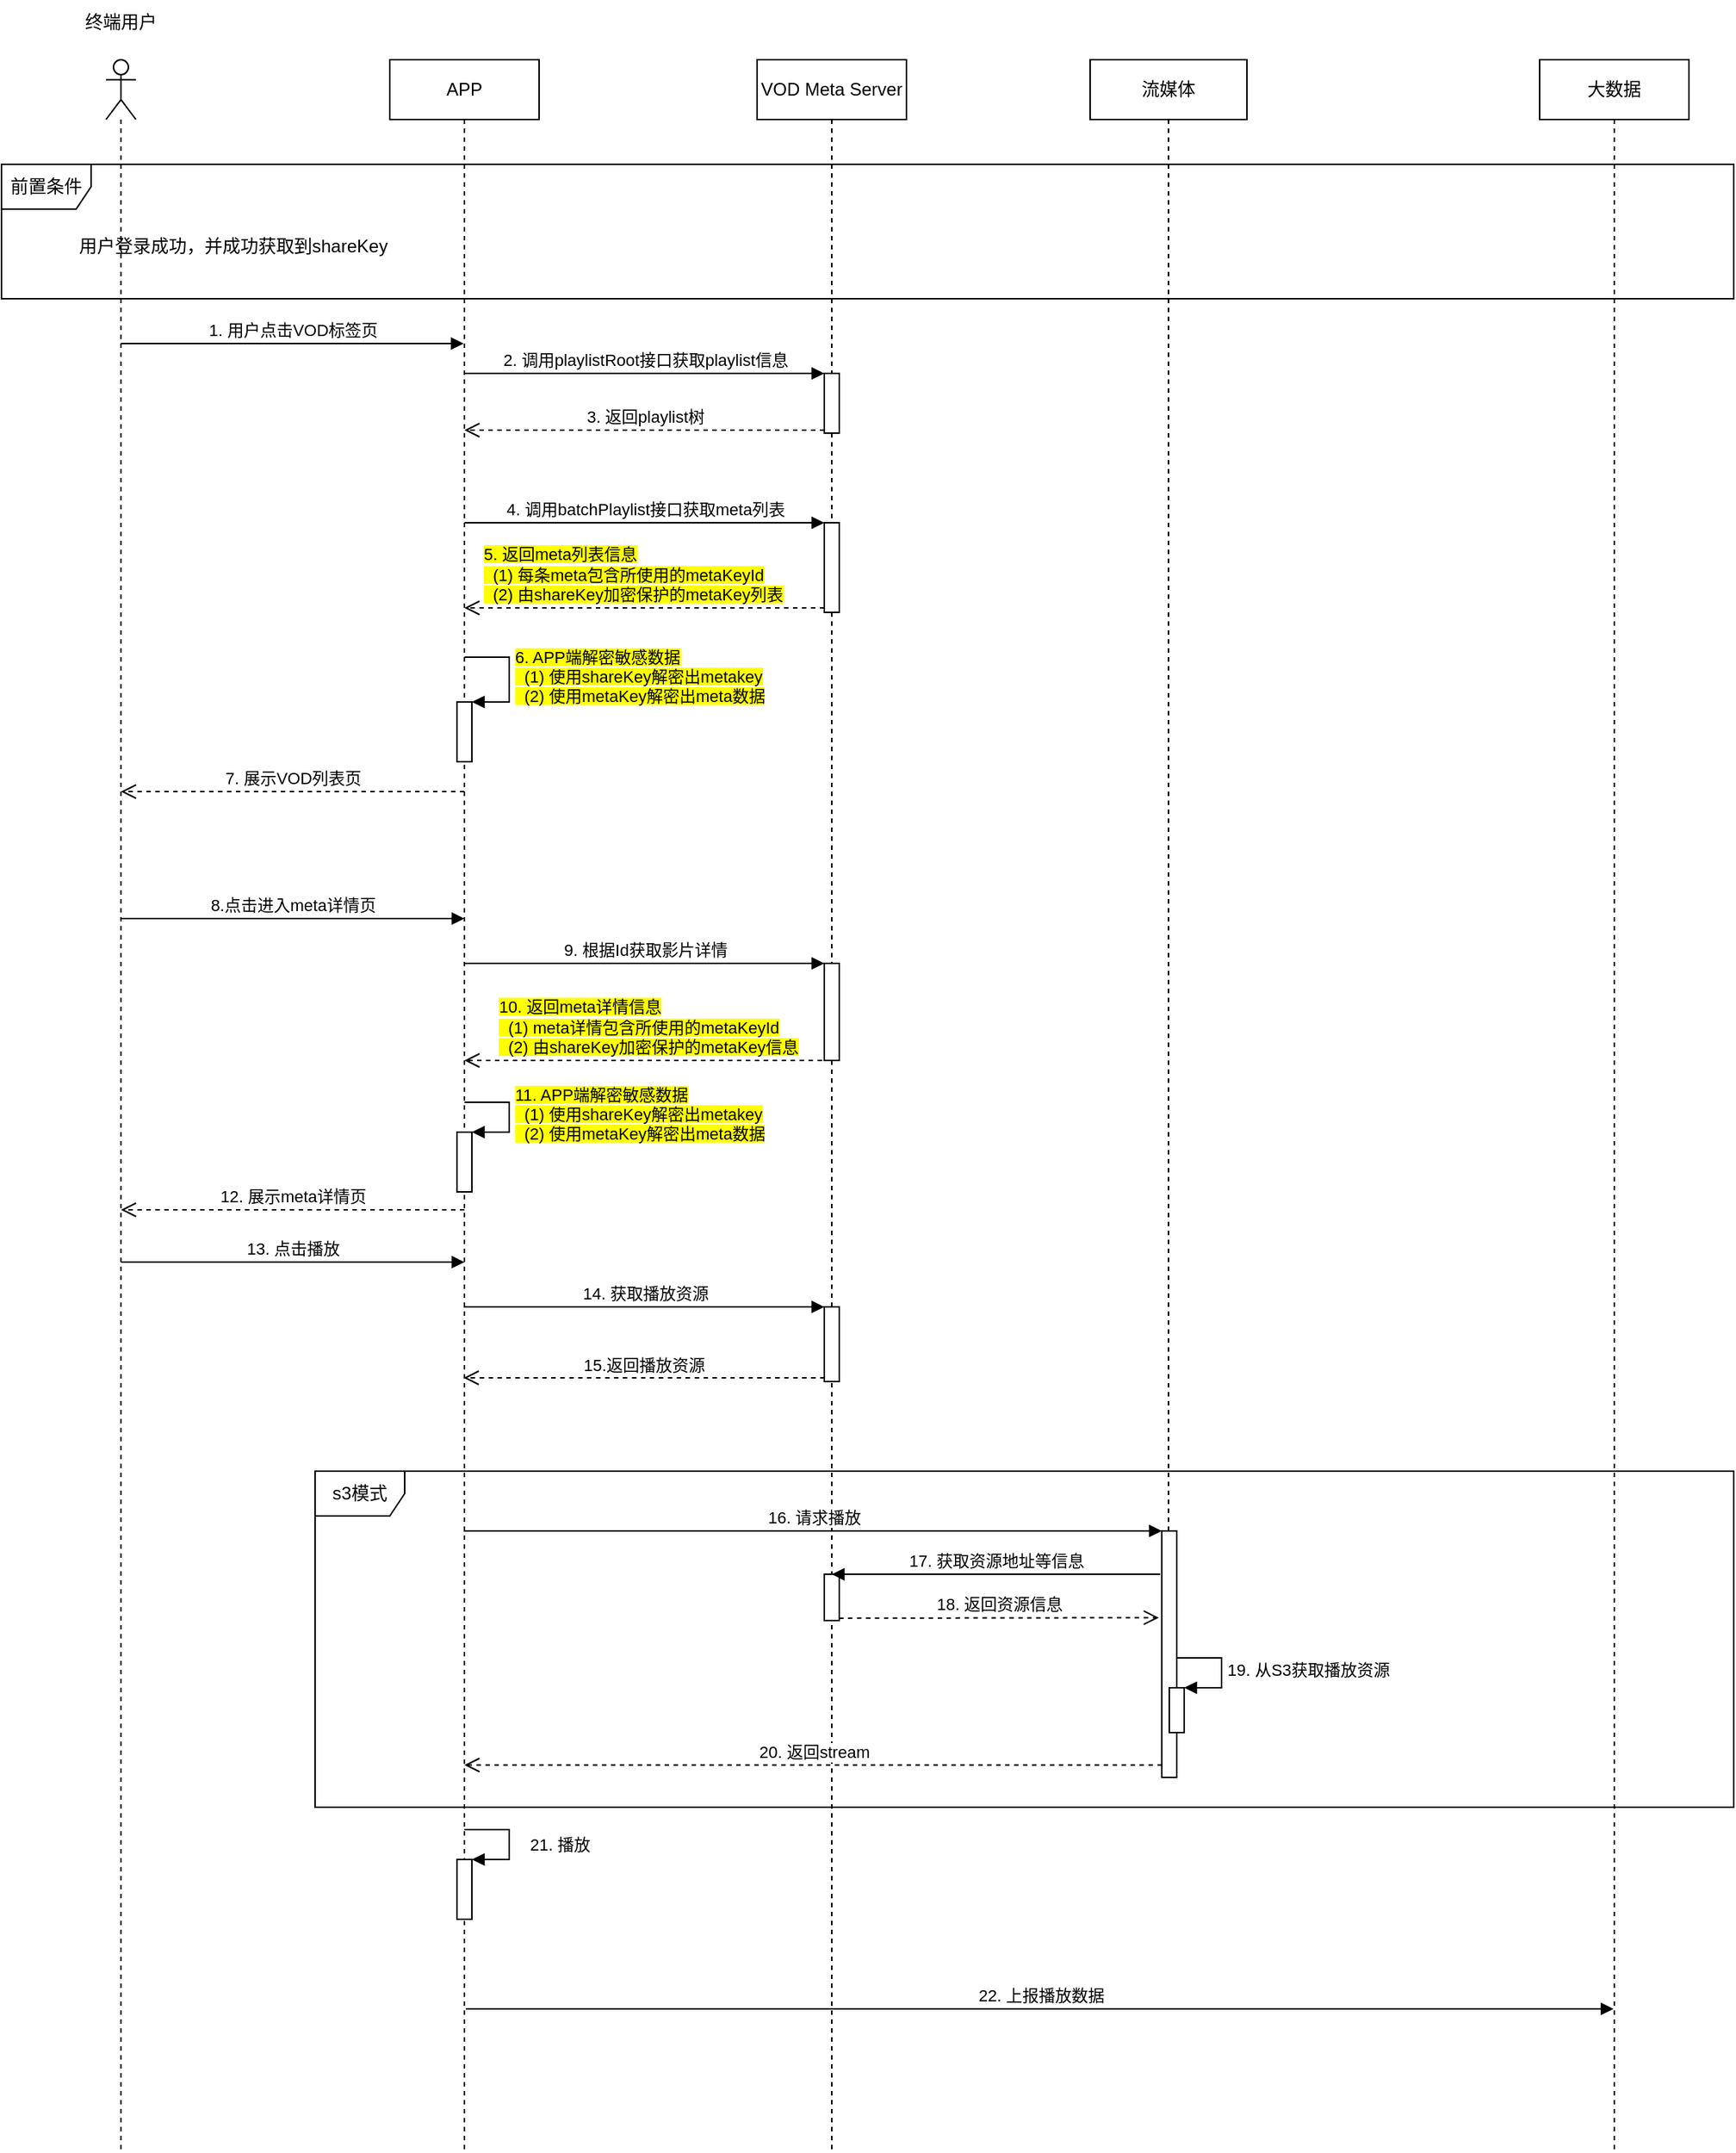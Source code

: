 <mxfile version="20.3.3" type="github">
  <diagram id="DWNHWwYdhY_TpBj45JCR" name="VOD-APP">
    <mxGraphModel dx="1422" dy="771" grid="1" gridSize="10" guides="1" tooltips="1" connect="1" arrows="1" fold="1" page="1" pageScale="1" pageWidth="1827" pageHeight="1569" math="0" shadow="0">
      <root>
        <mxCell id="0" />
        <mxCell id="1" parent="0" />
        <mxCell id="w6PQZcsBQY26OfxpyrA7-1" value="s3模式" style="shape=umlFrame;whiteSpace=wrap;html=1;" vertex="1" parent="1">
          <mxGeometry x="430" y="1035" width="950" height="225" as="geometry" />
        </mxCell>
        <mxCell id="w6PQZcsBQY26OfxpyrA7-2" value="APP" style="shape=umlLifeline;perimeter=lifelinePerimeter;whiteSpace=wrap;html=1;container=1;collapsible=0;recursiveResize=0;outlineConnect=0;" vertex="1" parent="1">
          <mxGeometry x="480" y="90" width="100" height="1400" as="geometry" />
        </mxCell>
        <mxCell id="w6PQZcsBQY26OfxpyrA7-3" value="8.点击进入meta详情页" style="html=1;verticalAlign=bottom;endArrow=block;labelBackgroundColor=#FFFFFF;curved=1;" edge="1" parent="w6PQZcsBQY26OfxpyrA7-2" source="w6PQZcsBQY26OfxpyrA7-29">
          <mxGeometry width="80" relative="1" as="geometry">
            <mxPoint x="-50" y="575" as="sourcePoint" />
            <mxPoint x="50" y="575" as="targetPoint" />
          </mxGeometry>
        </mxCell>
        <mxCell id="w6PQZcsBQY26OfxpyrA7-4" value="" style="html=1;points=[];perimeter=orthogonalPerimeter;" vertex="1" parent="w6PQZcsBQY26OfxpyrA7-2">
          <mxGeometry x="45" y="718" width="10" height="40" as="geometry" />
        </mxCell>
        <mxCell id="w6PQZcsBQY26OfxpyrA7-5" value="&lt;span style=&quot;background-color: rgb(255, 255, 0);&quot;&gt;11. APP端解密敏感数据&lt;br&gt;&amp;nbsp; (1) 使用shareKey解密出metakey&lt;br&gt;&amp;nbsp; (2) 使用metaKey解密出meta数据&lt;/span&gt;" style="edgeStyle=orthogonalEdgeStyle;html=1;align=left;spacingLeft=2;endArrow=block;rounded=0;entryX=1;entryY=0;labelBackgroundColor=#FFFFFF;" edge="1" parent="w6PQZcsBQY26OfxpyrA7-2" target="w6PQZcsBQY26OfxpyrA7-4">
          <mxGeometry relative="1" as="geometry">
            <mxPoint x="50" y="698" as="sourcePoint" />
            <Array as="points">
              <mxPoint x="80" y="698" />
            </Array>
          </mxGeometry>
        </mxCell>
        <mxCell id="w6PQZcsBQY26OfxpyrA7-6" value="" style="html=1;points=[];perimeter=orthogonalPerimeter;" vertex="1" parent="w6PQZcsBQY26OfxpyrA7-2">
          <mxGeometry x="45" y="1205" width="10" height="40" as="geometry" />
        </mxCell>
        <mxCell id="w6PQZcsBQY26OfxpyrA7-7" value="21. 播放" style="edgeStyle=orthogonalEdgeStyle;html=1;align=left;spacingLeft=2;endArrow=block;rounded=0;entryX=1;entryY=0;labelBackgroundColor=#FFFFFF;" edge="1" parent="w6PQZcsBQY26OfxpyrA7-2" target="w6PQZcsBQY26OfxpyrA7-6">
          <mxGeometry x="0.067" y="10" relative="1" as="geometry">
            <mxPoint x="50" y="1185" as="sourcePoint" />
            <Array as="points">
              <mxPoint x="80" y="1185" />
            </Array>
            <mxPoint as="offset" />
          </mxGeometry>
        </mxCell>
        <mxCell id="w6PQZcsBQY26OfxpyrA7-8" value="22. 上报播放数据" style="html=1;verticalAlign=bottom;endArrow=block;labelBackgroundColor=#FFFFFF;curved=1;" edge="1" parent="w6PQZcsBQY26OfxpyrA7-2">
          <mxGeometry width="80" relative="1" as="geometry">
            <mxPoint x="51" y="1305" as="sourcePoint" />
            <mxPoint x="819.5" y="1305" as="targetPoint" />
          </mxGeometry>
        </mxCell>
        <mxCell id="w6PQZcsBQY26OfxpyrA7-56" value="" style="html=1;points=[];perimeter=orthogonalPerimeter;" vertex="1" parent="w6PQZcsBQY26OfxpyrA7-2">
          <mxGeometry x="45" y="430" width="10" height="40" as="geometry" />
        </mxCell>
        <mxCell id="w6PQZcsBQY26OfxpyrA7-57" value="&lt;span style=&quot;background-color: rgb(255, 255, 0);&quot;&gt;6. APP端解密敏感数据&lt;br&gt;&amp;nbsp; (1) 使用shareKey解密出metakey&lt;br&gt;&amp;nbsp; (2) 使用metaKey解密出meta数据&lt;/span&gt;" style="edgeStyle=orthogonalEdgeStyle;html=1;align=left;spacingLeft=2;endArrow=block;rounded=0;entryX=1;entryY=0;" edge="1" target="w6PQZcsBQY26OfxpyrA7-56" parent="w6PQZcsBQY26OfxpyrA7-2">
          <mxGeometry relative="1" as="geometry">
            <mxPoint x="50" y="400" as="sourcePoint" />
            <Array as="points">
              <mxPoint x="80" y="400" />
              <mxPoint x="80" y="430" />
            </Array>
          </mxGeometry>
        </mxCell>
        <mxCell id="w6PQZcsBQY26OfxpyrA7-9" value="VOD Meta Server" style="shape=umlLifeline;perimeter=lifelinePerimeter;whiteSpace=wrap;html=1;container=1;collapsible=0;recursiveResize=0;outlineConnect=0;" vertex="1" parent="1">
          <mxGeometry x="726" y="90" width="100" height="1400" as="geometry" />
        </mxCell>
        <mxCell id="w6PQZcsBQY26OfxpyrA7-10" value="" style="html=1;points=[];perimeter=orthogonalPerimeter;" vertex="1" parent="w6PQZcsBQY26OfxpyrA7-9">
          <mxGeometry x="45" y="605" width="10" height="65" as="geometry" />
        </mxCell>
        <mxCell id="w6PQZcsBQY26OfxpyrA7-11" value="" style="html=1;points=[];perimeter=orthogonalPerimeter;" vertex="1" parent="w6PQZcsBQY26OfxpyrA7-9">
          <mxGeometry x="45" y="835" width="10" height="50" as="geometry" />
        </mxCell>
        <mxCell id="w6PQZcsBQY26OfxpyrA7-12" value="" style="html=1;points=[];perimeter=orthogonalPerimeter;" vertex="1" parent="w6PQZcsBQY26OfxpyrA7-9">
          <mxGeometry x="45" y="1014" width="10" height="31" as="geometry" />
        </mxCell>
        <mxCell id="w6PQZcsBQY26OfxpyrA7-42" value="" style="html=1;points=[];perimeter=orthogonalPerimeter;" vertex="1" parent="w6PQZcsBQY26OfxpyrA7-9">
          <mxGeometry x="45" y="210" width="10" height="40" as="geometry" />
        </mxCell>
        <mxCell id="w6PQZcsBQY26OfxpyrA7-51" value="" style="html=1;points=[];perimeter=orthogonalPerimeter;" vertex="1" parent="w6PQZcsBQY26OfxpyrA7-9">
          <mxGeometry x="45" y="310" width="10" height="60" as="geometry" />
        </mxCell>
        <mxCell id="w6PQZcsBQY26OfxpyrA7-13" value="流媒体" style="shape=umlLifeline;perimeter=lifelinePerimeter;whiteSpace=wrap;html=1;container=1;collapsible=0;recursiveResize=0;outlineConnect=0;" vertex="1" parent="1">
          <mxGeometry x="949" y="90" width="105" height="1150" as="geometry" />
        </mxCell>
        <mxCell id="w6PQZcsBQY26OfxpyrA7-14" value="" style="html=1;points=[];perimeter=orthogonalPerimeter;" vertex="1" parent="w6PQZcsBQY26OfxpyrA7-13">
          <mxGeometry x="48" y="985" width="10" height="165" as="geometry" />
        </mxCell>
        <mxCell id="w6PQZcsBQY26OfxpyrA7-16" value="前置条件" style="shape=umlFrame;whiteSpace=wrap;html=1;" vertex="1" parent="1">
          <mxGeometry x="220" y="160" width="1160" height="90" as="geometry" />
        </mxCell>
        <mxCell id="w6PQZcsBQY26OfxpyrA7-18" value="9. 根据Id获取影片详情" style="html=1;verticalAlign=bottom;endArrow=block;entryX=0;entryY=0;labelBackgroundColor=#FFFFFF;curved=1;" edge="1" parent="1" target="w6PQZcsBQY26OfxpyrA7-10">
          <mxGeometry relative="1" as="geometry">
            <mxPoint x="529.5" y="695" as="sourcePoint" />
          </mxGeometry>
        </mxCell>
        <mxCell id="w6PQZcsBQY26OfxpyrA7-19" value="&lt;div style=&quot;text-align: left;&quot;&gt;&lt;span style=&quot;background-color: rgb(255, 255, 0);&quot;&gt;10. 返回meta详情信息&lt;/span&gt;&lt;/div&gt;&lt;div style=&quot;text-align: left;&quot;&gt;&lt;span style=&quot;background-color: rgb(255, 255, 0);&quot;&gt;&amp;nbsp; (1) meta详情包含所使用的metaKeyId&lt;/span&gt;&lt;/div&gt;&lt;div style=&quot;text-align: left;&quot;&gt;&lt;span style=&quot;background-color: rgb(255, 255, 0);&quot;&gt;&amp;nbsp; (2) 由shareKey加密保护的metaKey信息&lt;/span&gt;&lt;/div&gt;" style="html=1;verticalAlign=bottom;endArrow=open;dashed=1;endSize=8;labelBackgroundColor=#FFFFFF;curved=1;" edge="1" parent="1" source="w6PQZcsBQY26OfxpyrA7-9" target="w6PQZcsBQY26OfxpyrA7-2">
          <mxGeometry relative="1" as="geometry">
            <mxPoint x="529.5" y="745" as="targetPoint" />
            <mxPoint x="759.5" y="745" as="sourcePoint" />
            <Array as="points">
              <mxPoint x="650" y="760" />
            </Array>
          </mxGeometry>
        </mxCell>
        <mxCell id="w6PQZcsBQY26OfxpyrA7-20" value="13. 点击播放" style="html=1;verticalAlign=bottom;endArrow=block;labelBackgroundColor=#FFFFFF;curved=1;" edge="1" parent="1" source="w6PQZcsBQY26OfxpyrA7-29">
          <mxGeometry width="80" relative="1" as="geometry">
            <mxPoint x="430" y="895" as="sourcePoint" />
            <mxPoint x="530" y="895" as="targetPoint" />
          </mxGeometry>
        </mxCell>
        <mxCell id="w6PQZcsBQY26OfxpyrA7-22" value="14. 获取播放资源" style="html=1;verticalAlign=bottom;endArrow=block;entryX=0;entryY=0;labelBackgroundColor=#FFFFFF;curved=1;" edge="1" parent="1" target="w6PQZcsBQY26OfxpyrA7-11">
          <mxGeometry relative="1" as="geometry">
            <mxPoint x="529.5" y="925" as="sourcePoint" />
          </mxGeometry>
        </mxCell>
        <mxCell id="w6PQZcsBQY26OfxpyrA7-23" value="15.返回播放资源" style="html=1;verticalAlign=bottom;endArrow=open;dashed=1;endSize=8;exitX=0;exitY=0.95;labelBackgroundColor=#FFFFFF;curved=1;" edge="1" parent="1" source="w6PQZcsBQY26OfxpyrA7-11">
          <mxGeometry relative="1" as="geometry">
            <mxPoint x="529.5" y="972.5" as="targetPoint" />
          </mxGeometry>
        </mxCell>
        <mxCell id="w6PQZcsBQY26OfxpyrA7-24" value="16. 请求播放" style="html=1;verticalAlign=bottom;endArrow=block;entryX=0;entryY=0;labelBackgroundColor=#FFFFFF;curved=1;" edge="1" parent="1" target="w6PQZcsBQY26OfxpyrA7-14">
          <mxGeometry relative="1" as="geometry">
            <mxPoint x="529.5" y="1075" as="sourcePoint" />
          </mxGeometry>
        </mxCell>
        <mxCell id="w6PQZcsBQY26OfxpyrA7-25" value="20. 返回stream" style="html=1;verticalAlign=bottom;endArrow=open;dashed=1;endSize=8;exitX=0;exitY=0.95;labelBackgroundColor=#FFFFFF;curved=1;" edge="1" parent="1" source="w6PQZcsBQY26OfxpyrA7-14" target="w6PQZcsBQY26OfxpyrA7-2">
          <mxGeometry relative="1" as="geometry">
            <mxPoint x="529.5" y="1208" as="targetPoint" />
          </mxGeometry>
        </mxCell>
        <mxCell id="w6PQZcsBQY26OfxpyrA7-26" value="17. 获取资源地址等信息" style="html=1;verticalAlign=bottom;endArrow=block;labelBackgroundColor=#FFFFFF;curved=1;exitX=-0.1;exitY=0.176;exitDx=0;exitDy=0;exitPerimeter=0;" edge="1" parent="1" source="w6PQZcsBQY26OfxpyrA7-14" target="w6PQZcsBQY26OfxpyrA7-9">
          <mxGeometry relative="1" as="geometry">
            <mxPoint x="991" y="1104" as="sourcePoint" />
            <mxPoint x="766" y="1104" as="targetPoint" />
          </mxGeometry>
        </mxCell>
        <mxCell id="w6PQZcsBQY26OfxpyrA7-27" value="18. 返回资源信息" style="html=1;verticalAlign=bottom;endArrow=open;dashed=1;endSize=8;exitX=1;exitY=0.95;labelBackgroundColor=#FFFFFF;curved=1;entryX=-0.2;entryY=0.352;entryDx=0;entryDy=0;entryPerimeter=0;" edge="1" parent="1" source="w6PQZcsBQY26OfxpyrA7-12" target="w6PQZcsBQY26OfxpyrA7-14">
          <mxGeometry x="0.004" relative="1" as="geometry">
            <mxPoint x="990" y="1133" as="targetPoint" />
            <mxPoint as="offset" />
          </mxGeometry>
        </mxCell>
        <mxCell id="w6PQZcsBQY26OfxpyrA7-28" value="大数据" style="shape=umlLifeline;perimeter=lifelinePerimeter;whiteSpace=wrap;html=1;container=1;collapsible=0;recursiveResize=0;outlineConnect=0;" vertex="1" parent="1">
          <mxGeometry x="1250" y="90" width="100" height="1400" as="geometry" />
        </mxCell>
        <mxCell id="w6PQZcsBQY26OfxpyrA7-29" value="" style="shape=umlLifeline;participant=umlActor;perimeter=lifelinePerimeter;whiteSpace=wrap;html=1;container=1;collapsible=0;recursiveResize=0;verticalAlign=top;spacingTop=36;outlineConnect=0;" vertex="1" parent="1">
          <mxGeometry x="290" y="90" width="20" height="1400" as="geometry" />
        </mxCell>
        <mxCell id="w6PQZcsBQY26OfxpyrA7-41" value="1. 用户点击VOD标签页" style="html=1;verticalAlign=bottom;endArrow=block;rounded=0;" edge="1" parent="w6PQZcsBQY26OfxpyrA7-29" target="w6PQZcsBQY26OfxpyrA7-2">
          <mxGeometry width="80" relative="1" as="geometry">
            <mxPoint x="10" y="190" as="sourcePoint" />
            <mxPoint x="90" y="190" as="targetPoint" />
          </mxGeometry>
        </mxCell>
        <mxCell id="w6PQZcsBQY26OfxpyrA7-30" value="终端用户" style="text;html=1;strokeColor=none;fillColor=none;align=center;verticalAlign=middle;whiteSpace=wrap;rounded=0;" vertex="1" parent="1">
          <mxGeometry x="270" y="50" width="60" height="30" as="geometry" />
        </mxCell>
        <mxCell id="w6PQZcsBQY26OfxpyrA7-32" value="用户登录成功，并成功获取到shareKey" style="text;html=1;strokeColor=none;fillColor=none;align=left;verticalAlign=middle;whiteSpace=wrap;rounded=0;" vertex="1" parent="1">
          <mxGeometry x="270" y="200" width="840" height="30" as="geometry" />
        </mxCell>
        <mxCell id="w6PQZcsBQY26OfxpyrA7-43" value="2. 调用playlistRoot接口获取playlist信息" style="html=1;verticalAlign=bottom;endArrow=block;entryX=0;entryY=0;rounded=0;" edge="1" target="w6PQZcsBQY26OfxpyrA7-42" parent="1" source="w6PQZcsBQY26OfxpyrA7-2">
          <mxGeometry relative="1" as="geometry">
            <mxPoint x="685" y="300" as="sourcePoint" />
          </mxGeometry>
        </mxCell>
        <mxCell id="w6PQZcsBQY26OfxpyrA7-44" value="3. 返回playlist树" style="html=1;verticalAlign=bottom;endArrow=open;dashed=1;endSize=8;exitX=0;exitY=0.95;rounded=0;" edge="1" source="w6PQZcsBQY26OfxpyrA7-42" parent="1" target="w6PQZcsBQY26OfxpyrA7-2">
          <mxGeometry relative="1" as="geometry">
            <mxPoint x="685" y="376" as="targetPoint" />
          </mxGeometry>
        </mxCell>
        <mxCell id="w6PQZcsBQY26OfxpyrA7-52" value="4. 调用batchPlaylist接口获取meta列表" style="html=1;verticalAlign=bottom;endArrow=block;entryX=0;entryY=0;rounded=0;" edge="1" target="w6PQZcsBQY26OfxpyrA7-51" parent="1" source="w6PQZcsBQY26OfxpyrA7-2">
          <mxGeometry relative="1" as="geometry">
            <mxPoint x="685" y="380" as="sourcePoint" />
          </mxGeometry>
        </mxCell>
        <mxCell id="w6PQZcsBQY26OfxpyrA7-53" value="&lt;span style=&quot;background-color: rgb(255, 255, 0);&quot;&gt;5. 返回meta列表信息&lt;br&gt;&amp;nbsp; (1) 每条meta包含所使用的metaKeyId&lt;br&gt;&amp;nbsp; (2) 由shareKey加密保护的metaKey列表&lt;/span&gt;" style="html=1;verticalAlign=bottom;endArrow=open;dashed=1;endSize=8;exitX=0;exitY=0.95;rounded=0;align=left;" edge="1" source="w6PQZcsBQY26OfxpyrA7-51" parent="1" target="w6PQZcsBQY26OfxpyrA7-2">
          <mxGeometry x="0.907" relative="1" as="geometry">
            <mxPoint x="685" y="456" as="targetPoint" />
            <mxPoint as="offset" />
          </mxGeometry>
        </mxCell>
        <mxCell id="w6PQZcsBQY26OfxpyrA7-59" value="7. 展示VOD列表页" style="html=1;verticalAlign=bottom;endArrow=open;dashed=1;endSize=8;rounded=0;" edge="1" parent="1" target="w6PQZcsBQY26OfxpyrA7-29">
          <mxGeometry relative="1" as="geometry">
            <mxPoint x="530" y="580" as="sourcePoint" />
            <mxPoint x="450" y="580" as="targetPoint" />
          </mxGeometry>
        </mxCell>
        <mxCell id="w6PQZcsBQY26OfxpyrA7-61" value="12. 展示meta详情页" style="html=1;verticalAlign=bottom;endArrow=open;dashed=1;endSize=8;rounded=0;" edge="1" parent="1" target="w6PQZcsBQY26OfxpyrA7-29">
          <mxGeometry relative="1" as="geometry">
            <mxPoint x="530" y="860" as="sourcePoint" />
            <mxPoint x="450" y="860" as="targetPoint" />
          </mxGeometry>
        </mxCell>
        <mxCell id="w6PQZcsBQY26OfxpyrA7-65" value="" style="html=1;points=[];perimeter=orthogonalPerimeter;" vertex="1" parent="1">
          <mxGeometry x="1002" y="1180" width="10" height="30" as="geometry" />
        </mxCell>
        <mxCell id="w6PQZcsBQY26OfxpyrA7-66" value="19. 从S3获取播放资源" style="edgeStyle=orthogonalEdgeStyle;html=1;align=left;spacingLeft=2;endArrow=block;rounded=0;entryX=1;entryY=0;" edge="1" target="w6PQZcsBQY26OfxpyrA7-65" parent="1">
          <mxGeometry relative="1" as="geometry">
            <mxPoint x="1007" y="1160" as="sourcePoint" />
            <Array as="points">
              <mxPoint x="1037" y="1160" />
            </Array>
          </mxGeometry>
        </mxCell>
      </root>
    </mxGraphModel>
  </diagram>
</mxfile>
